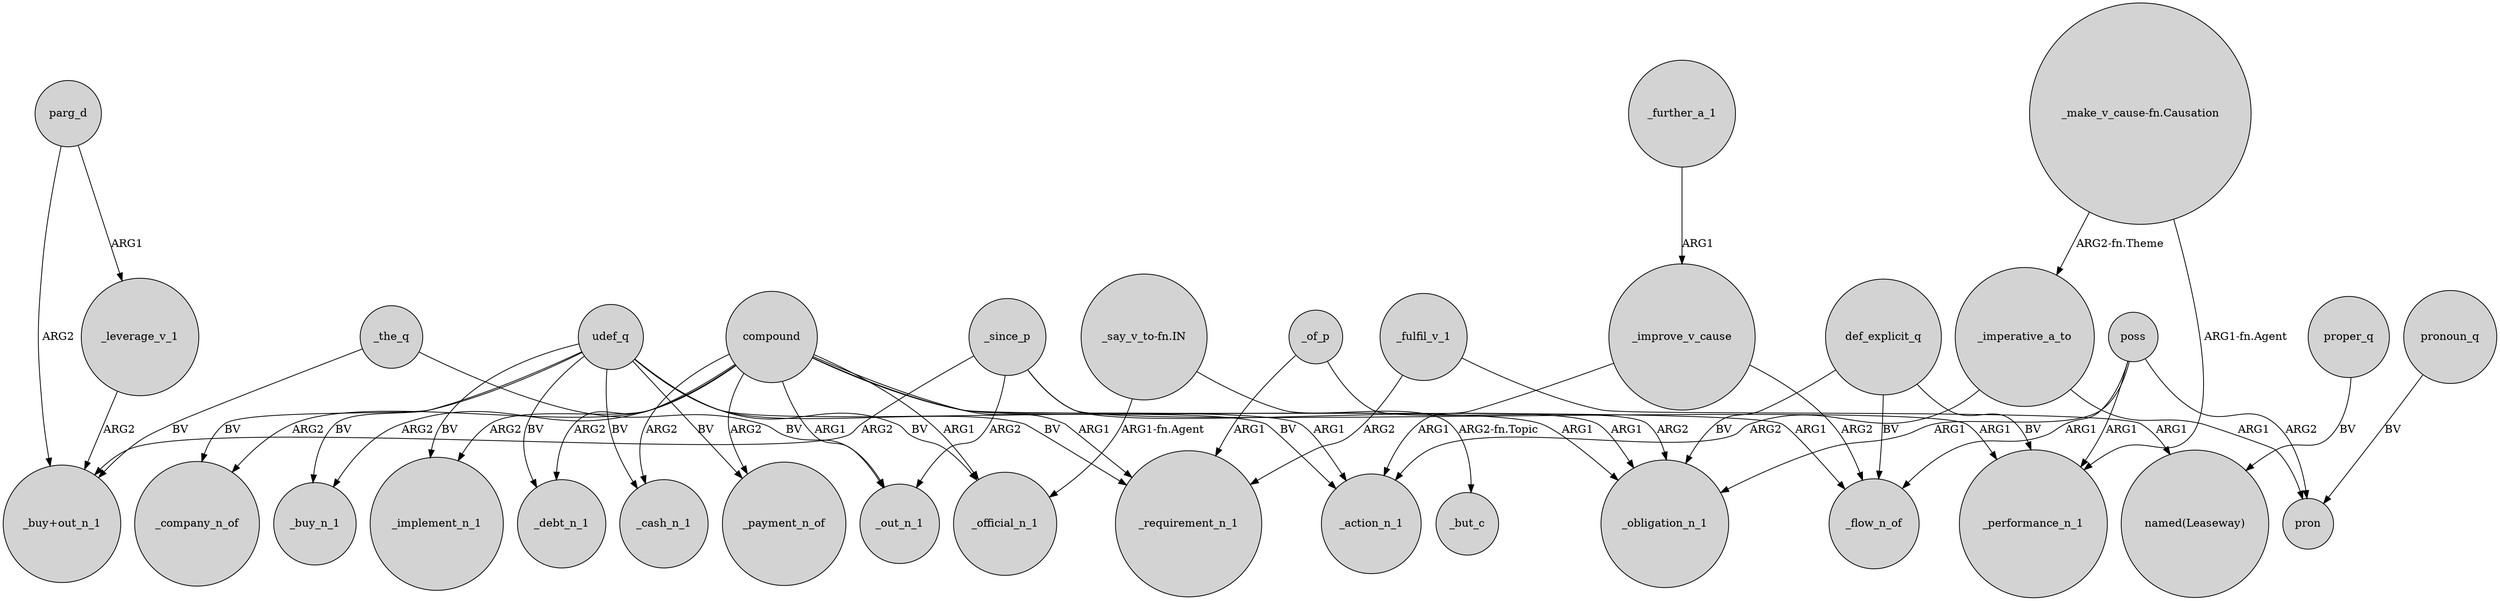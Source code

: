 digraph {
	node [shape=circle style=filled]
	_since_p -> "_buy+out_n_1" [label=ARG2]
	udef_q -> _requirement_n_1 [label=BV]
	_of_p -> _obligation_n_1 [label=ARG2]
	poss -> pron [label=ARG2]
	_imperative_a_to -> pron [label=ARG1]
	compound -> _obligation_n_1 [label=ARG1]
	udef_q -> _debt_n_1 [label=BV]
	compound -> _implement_n_1 [label=ARG2]
	udef_q -> _cash_n_1 [label=BV]
	compound -> _payment_n_of [label=ARG2]
	"_say_v_to-fn.IN" -> _official_n_1 [label="ARG1-fn.Agent"]
	"_make_v_cause-fn.Causation" -> _imperative_a_to [label="ARG2-fn.Theme"]
	compound -> _debt_n_1 [label=ARG2]
	compound -> _flow_n_of [label=ARG1]
	compound -> _company_n_of [label=ARG2]
	parg_d -> "_buy+out_n_1" [label=ARG2]
	udef_q -> _buy_n_1 [label=BV]
	udef_q -> _implement_n_1 [label=BV]
	def_explicit_q -> _obligation_n_1 [label=BV]
	_since_p -> _out_n_1 [label=ARG2]
	"_say_v_to-fn.IN" -> _but_c [label="ARG2-fn.Topic"]
	udef_q -> _payment_n_of [label=BV]
	poss -> _flow_n_of [label=ARG1]
	parg_d -> _leverage_v_1 [label=ARG1]
	pronoun_q -> pron [label=BV]
	_imperative_a_to -> _action_n_1 [label=ARG2]
	_the_q -> "_buy+out_n_1" [label=BV]
	compound -> _out_n_1 [label=ARG1]
	"_make_v_cause-fn.Causation" -> _performance_n_1 [label="ARG1-fn.Agent"]
	_further_a_1 -> _improve_v_cause [label=ARG1]
	udef_q -> _official_n_1 [label=BV]
	_improve_v_cause -> _action_n_1 [label=ARG1]
	def_explicit_q -> _performance_n_1 [label=BV]
	poss -> _performance_n_1 [label=ARG1]
	_of_p -> _requirement_n_1 [label=ARG1]
	_since_p -> _obligation_n_1 [label=ARG1]
	def_explicit_q -> _flow_n_of [label=BV]
	_leverage_v_1 -> "_buy+out_n_1" [label=ARG2]
	_since_p -> _performance_n_1 [label=ARG1]
	_the_q -> _out_n_1 [label=BV]
	compound -> _action_n_1 [label=ARG1]
	poss -> _obligation_n_1 [label=ARG1]
	compound -> _official_n_1 [label=ARG1]
	_improve_v_cause -> _flow_n_of [label=ARG2]
	compound -> _requirement_n_1 [label=ARG1]
	compound -> _cash_n_1 [label=ARG2]
	_fulfil_v_1 -> _requirement_n_1 [label=ARG2]
	udef_q -> _action_n_1 [label=BV]
	udef_q -> _company_n_of [label=BV]
	proper_q -> "named(Leaseway)" [label=BV]
	_fulfil_v_1 -> "named(Leaseway)" [label=ARG1]
	compound -> _buy_n_1 [label=ARG2]
}
